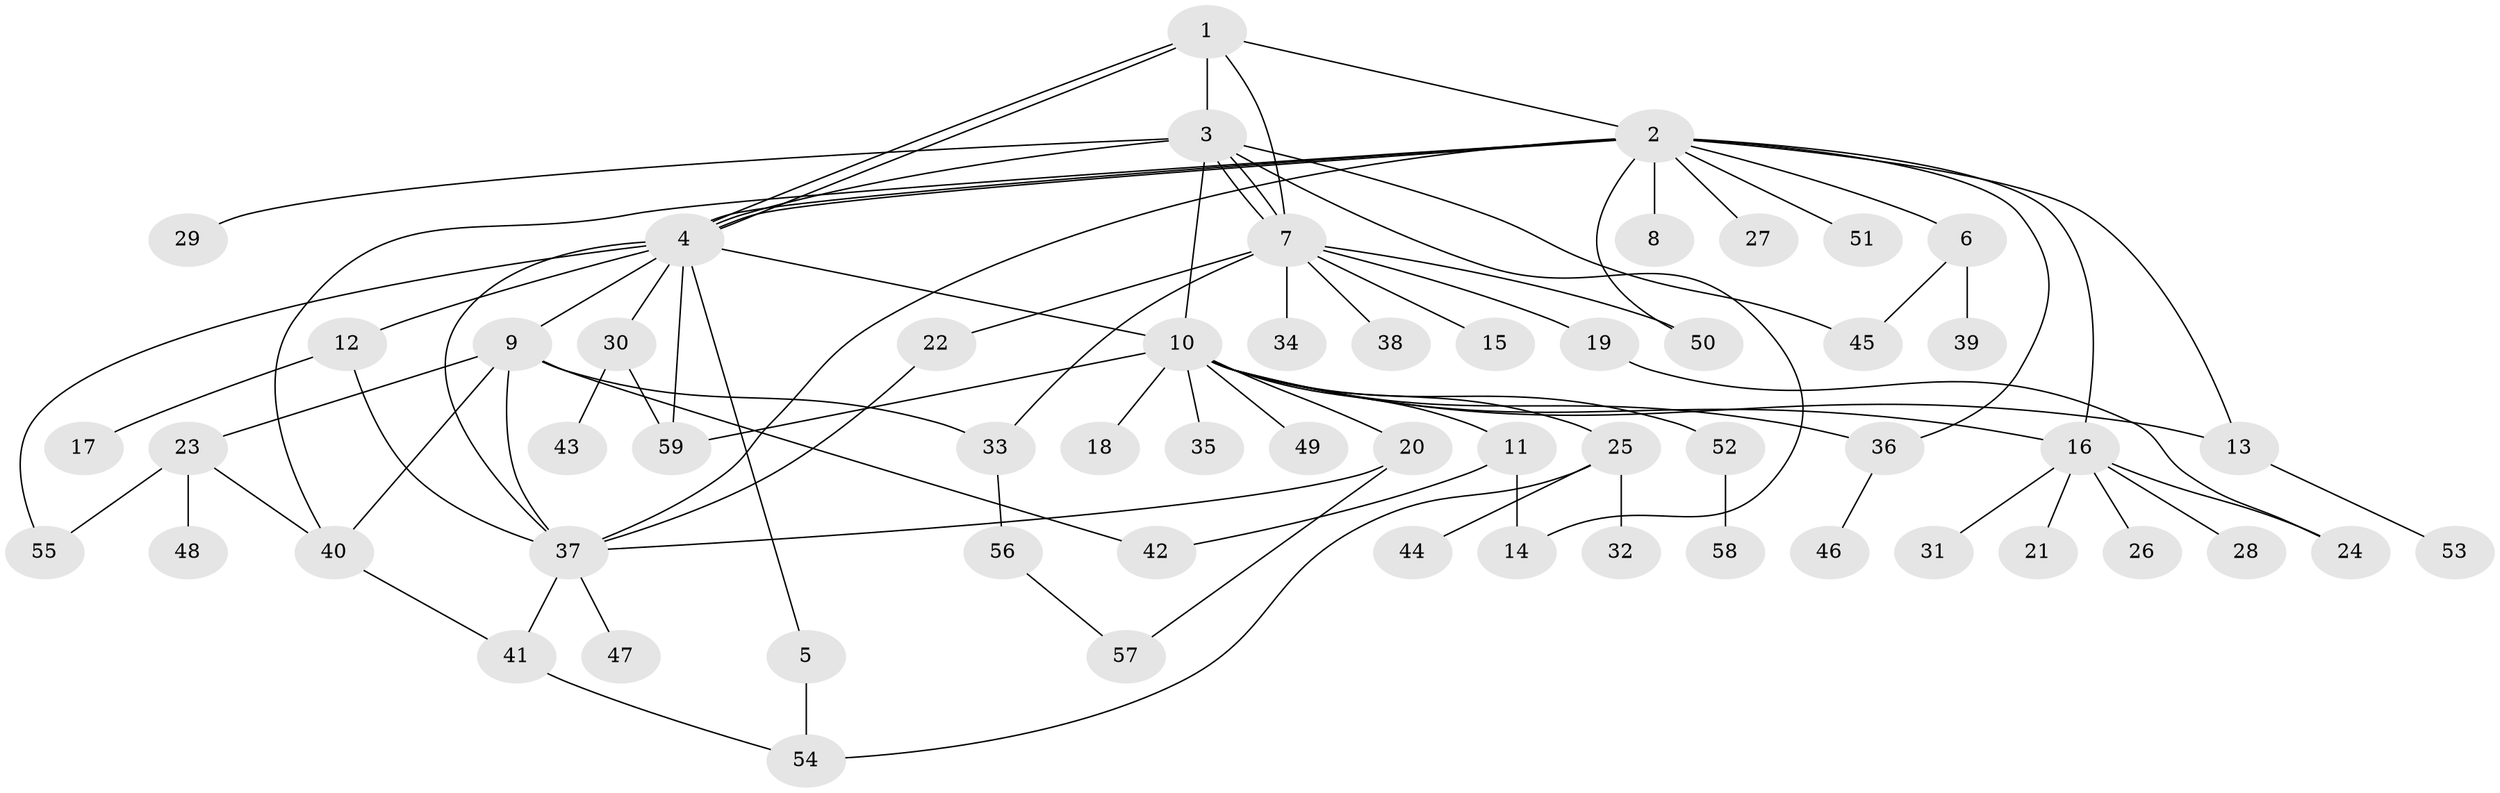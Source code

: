 // coarse degree distribution, {3: 0.16666666666666666, 6: 0.03333333333333333, 1: 0.36666666666666664, 5: 0.03333333333333333, 2: 0.2, 10: 0.06666666666666667, 7: 0.06666666666666667, 8: 0.03333333333333333, 9: 0.03333333333333333}
// Generated by graph-tools (version 1.1) at 2025/36/03/04/25 23:36:50]
// undirected, 59 vertices, 88 edges
graph export_dot {
  node [color=gray90,style=filled];
  1;
  2;
  3;
  4;
  5;
  6;
  7;
  8;
  9;
  10;
  11;
  12;
  13;
  14;
  15;
  16;
  17;
  18;
  19;
  20;
  21;
  22;
  23;
  24;
  25;
  26;
  27;
  28;
  29;
  30;
  31;
  32;
  33;
  34;
  35;
  36;
  37;
  38;
  39;
  40;
  41;
  42;
  43;
  44;
  45;
  46;
  47;
  48;
  49;
  50;
  51;
  52;
  53;
  54;
  55;
  56;
  57;
  58;
  59;
  1 -- 2;
  1 -- 3;
  1 -- 4;
  1 -- 4;
  1 -- 7;
  2 -- 4;
  2 -- 4;
  2 -- 6;
  2 -- 8;
  2 -- 13;
  2 -- 16;
  2 -- 27;
  2 -- 36;
  2 -- 37;
  2 -- 40;
  2 -- 50;
  2 -- 51;
  3 -- 4;
  3 -- 7;
  3 -- 7;
  3 -- 10;
  3 -- 14;
  3 -- 29;
  3 -- 45;
  4 -- 5;
  4 -- 9;
  4 -- 10;
  4 -- 12;
  4 -- 30;
  4 -- 37;
  4 -- 55;
  4 -- 59;
  5 -- 54;
  6 -- 39;
  6 -- 45;
  7 -- 15;
  7 -- 19;
  7 -- 22;
  7 -- 33;
  7 -- 34;
  7 -- 38;
  7 -- 50;
  9 -- 23;
  9 -- 33;
  9 -- 37;
  9 -- 40;
  9 -- 42;
  10 -- 11;
  10 -- 13;
  10 -- 16;
  10 -- 18;
  10 -- 20;
  10 -- 25;
  10 -- 35;
  10 -- 36;
  10 -- 49;
  10 -- 52;
  10 -- 59;
  11 -- 14;
  11 -- 42;
  12 -- 17;
  12 -- 37;
  13 -- 53;
  16 -- 21;
  16 -- 24;
  16 -- 26;
  16 -- 28;
  16 -- 31;
  19 -- 24;
  20 -- 37;
  20 -- 57;
  22 -- 37;
  23 -- 40;
  23 -- 48;
  23 -- 55;
  25 -- 32;
  25 -- 44;
  25 -- 54;
  30 -- 43;
  30 -- 59;
  33 -- 56;
  36 -- 46;
  37 -- 41;
  37 -- 47;
  40 -- 41;
  41 -- 54;
  52 -- 58;
  56 -- 57;
}
